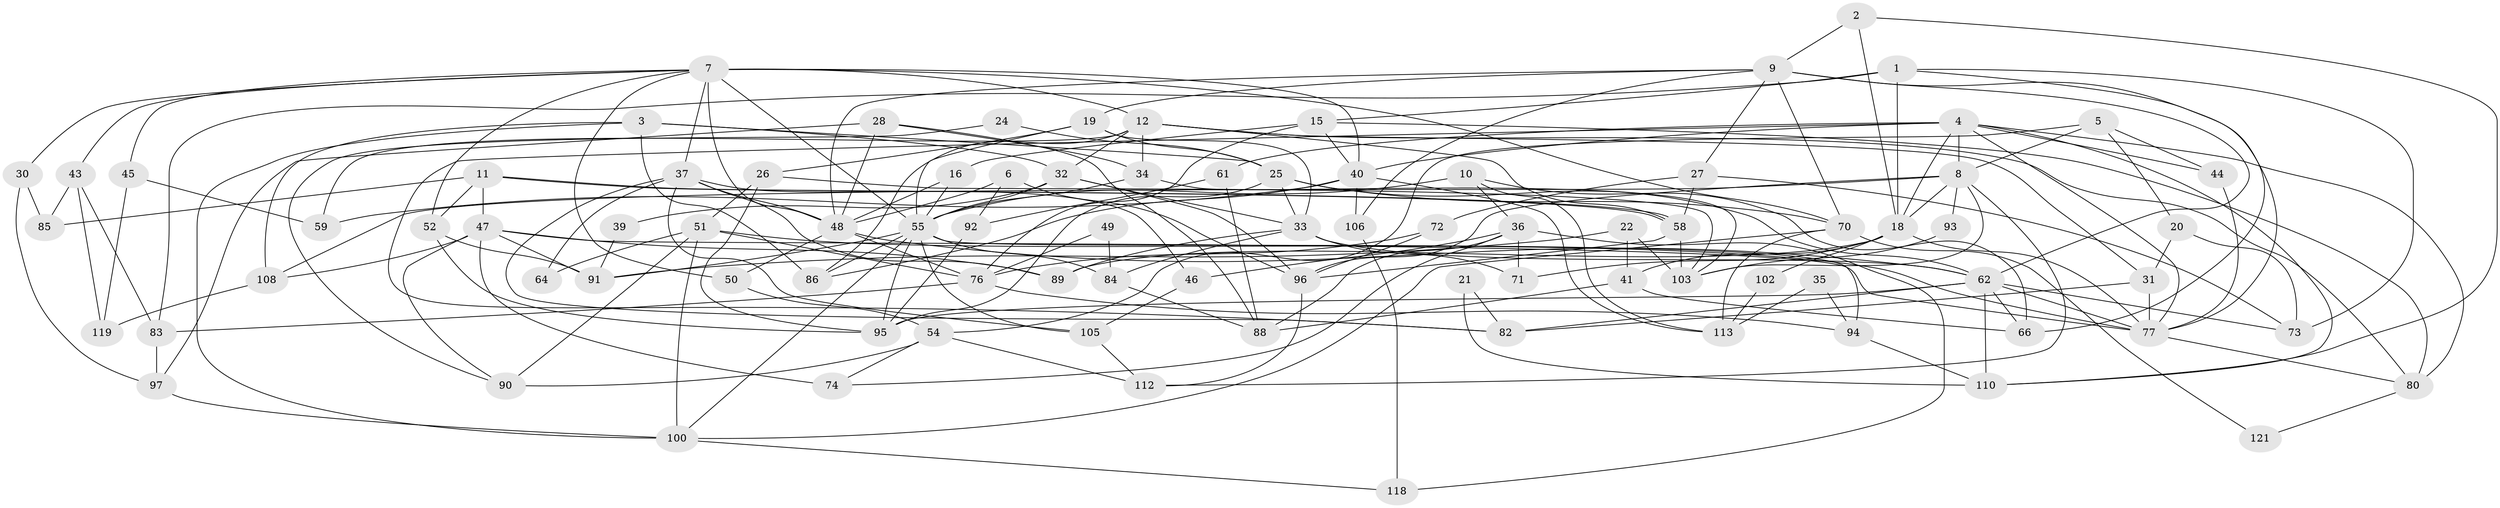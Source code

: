 // original degree distribution, {3: 0.2698412698412698, 6: 0.10317460317460317, 2: 0.12698412698412698, 5: 0.1984126984126984, 4: 0.2619047619047619, 7: 0.03968253968253968}
// Generated by graph-tools (version 1.1) at 2025/18/03/04/25 18:18:34]
// undirected, 88 vertices, 208 edges
graph export_dot {
graph [start="1"]
  node [color=gray90,style=filled];
  1 [super="+57"];
  2 [super="+42"];
  3 [super="+29"];
  4 [super="+87"];
  5 [super="+53"];
  6;
  7 [super="+117+114"];
  8 [super="+17+109"];
  9 [super="+13"];
  10;
  11;
  12 [super="+23+14"];
  15 [super="+78"];
  16;
  18 [super="+38"];
  19 [super="+81"];
  20;
  21;
  22;
  24;
  25 [super="+120"];
  26;
  27;
  28;
  30;
  31;
  32 [super="+104"];
  33 [super="+122"];
  34;
  35;
  36 [super="+67"];
  37;
  39;
  40 [super="+65"];
  41;
  43;
  44;
  45;
  46;
  47 [super="+68+124"];
  48 [super="+60"];
  49;
  50;
  51;
  52 [super="+107"];
  54;
  55 [super="+79+101+56"];
  58;
  59;
  61;
  62 [super="+69"];
  64;
  66;
  70;
  71 [super="+125"];
  72;
  73;
  74 [super="+115"];
  76 [super="+99"];
  77 [super="+116"];
  80;
  82;
  83;
  84;
  85;
  86;
  88 [super="+126"];
  89;
  90;
  91;
  92;
  93;
  94;
  95;
  96;
  97;
  100;
  102;
  103;
  105;
  106;
  108;
  110 [super="+111"];
  112;
  113;
  118;
  119;
  121;
  1 -- 18;
  1 -- 73;
  1 -- 66;
  1 -- 83;
  1 -- 15;
  2 -- 110;
  2 -- 9;
  2 -- 18;
  3 -- 86;
  3 -- 100;
  3 -- 25;
  3 -- 108;
  3 -- 32;
  4 -- 82;
  4 -- 40;
  4 -- 77;
  4 -- 80;
  4 -- 8;
  4 -- 44;
  4 -- 61;
  4 -- 18;
  4 -- 110;
  5 -- 8;
  5 -- 54;
  5 -- 20;
  5 -- 44;
  6 -- 96;
  6 -- 48;
  6 -- 92;
  7 -- 37;
  7 -- 48 [weight=2];
  7 -- 40;
  7 -- 50;
  7 -- 70;
  7 -- 12;
  7 -- 45;
  7 -- 30;
  7 -- 52;
  7 -- 55;
  7 -- 43;
  8 -- 18;
  8 -- 108 [weight=2];
  8 -- 103;
  8 -- 112;
  8 -- 96;
  8 -- 93;
  9 -- 62;
  9 -- 70;
  9 -- 106;
  9 -- 27;
  9 -- 19;
  9 -- 77;
  9 -- 48;
  10 -- 113;
  10 -- 55;
  10 -- 66;
  10 -- 36;
  11 -- 58;
  11 -- 58;
  11 -- 52;
  11 -- 85;
  11 -- 47;
  12 -- 58;
  12 -- 34;
  12 -- 59;
  12 -- 80;
  12 -- 86;
  12 -- 31;
  12 -- 32;
  15 -- 16;
  15 -- 80;
  15 -- 40;
  15 -- 76;
  16 -- 48;
  16 -- 55;
  18 -- 89;
  18 -- 41;
  18 -- 71;
  18 -- 102;
  18 -- 77;
  19 -- 33;
  19 -- 55;
  19 -- 25;
  19 -- 26;
  20 -- 73;
  20 -- 31;
  21 -- 82;
  21 -- 110;
  22 -- 41;
  22 -- 103;
  22 -- 91;
  24 -- 90;
  24 -- 25;
  25 -- 95;
  25 -- 70;
  25 -- 33;
  25 -- 62;
  26 -- 95;
  26 -- 51;
  26 -- 103;
  27 -- 58;
  27 -- 72;
  27 -- 73;
  28 -- 88;
  28 -- 97;
  28 -- 34;
  28 -- 48;
  30 -- 85;
  30 -- 97;
  31 -- 82;
  31 -- 77;
  32 -- 96;
  32 -- 33;
  32 -- 55;
  32 -- 39;
  33 -- 71 [weight=2];
  33 -- 84;
  33 -- 89;
  33 -- 62;
  34 -- 103;
  34 -- 55;
  35 -- 113;
  35 -- 94;
  36 -- 46;
  36 -- 88;
  36 -- 118;
  36 -- 74;
  36 -- 71;
  37 -- 48;
  37 -- 46;
  37 -- 64;
  37 -- 82;
  37 -- 89;
  37 -- 105;
  39 -- 91;
  40 -- 106;
  40 -- 113;
  40 -- 59;
  40 -- 86;
  41 -- 66;
  41 -- 88;
  43 -- 119;
  43 -- 83;
  43 -- 85;
  44 -- 77;
  45 -- 59;
  45 -- 119;
  46 -- 105;
  47 -- 108;
  47 -- 89;
  47 -- 74 [weight=2];
  47 -- 90;
  47 -- 91;
  47 -- 77;
  48 -- 62;
  48 -- 50;
  48 -- 76;
  49 -- 76;
  49 -- 84;
  50 -- 54;
  51 -- 100;
  51 -- 64;
  51 -- 90;
  51 -- 76;
  51 -- 77;
  52 -- 91;
  52 -- 95;
  54 -- 112;
  54 -- 90;
  54 -- 74;
  55 -- 105;
  55 -- 100;
  55 -- 84;
  55 -- 86;
  55 -- 91;
  55 -- 94;
  55 -- 95;
  58 -- 103;
  58 -- 96;
  61 -- 92;
  61 -- 88;
  62 -- 66;
  62 -- 73;
  62 -- 77;
  62 -- 110;
  62 -- 82;
  62 -- 95;
  70 -- 100;
  70 -- 113;
  70 -- 121;
  72 -- 96;
  72 -- 76;
  76 -- 83;
  76 -- 94;
  77 -- 80;
  80 -- 121;
  83 -- 97;
  84 -- 88;
  92 -- 95;
  93 -- 103;
  94 -- 110;
  96 -- 112;
  97 -- 100;
  100 -- 118;
  102 -- 113;
  105 -- 112;
  106 -- 118;
  108 -- 119;
}
